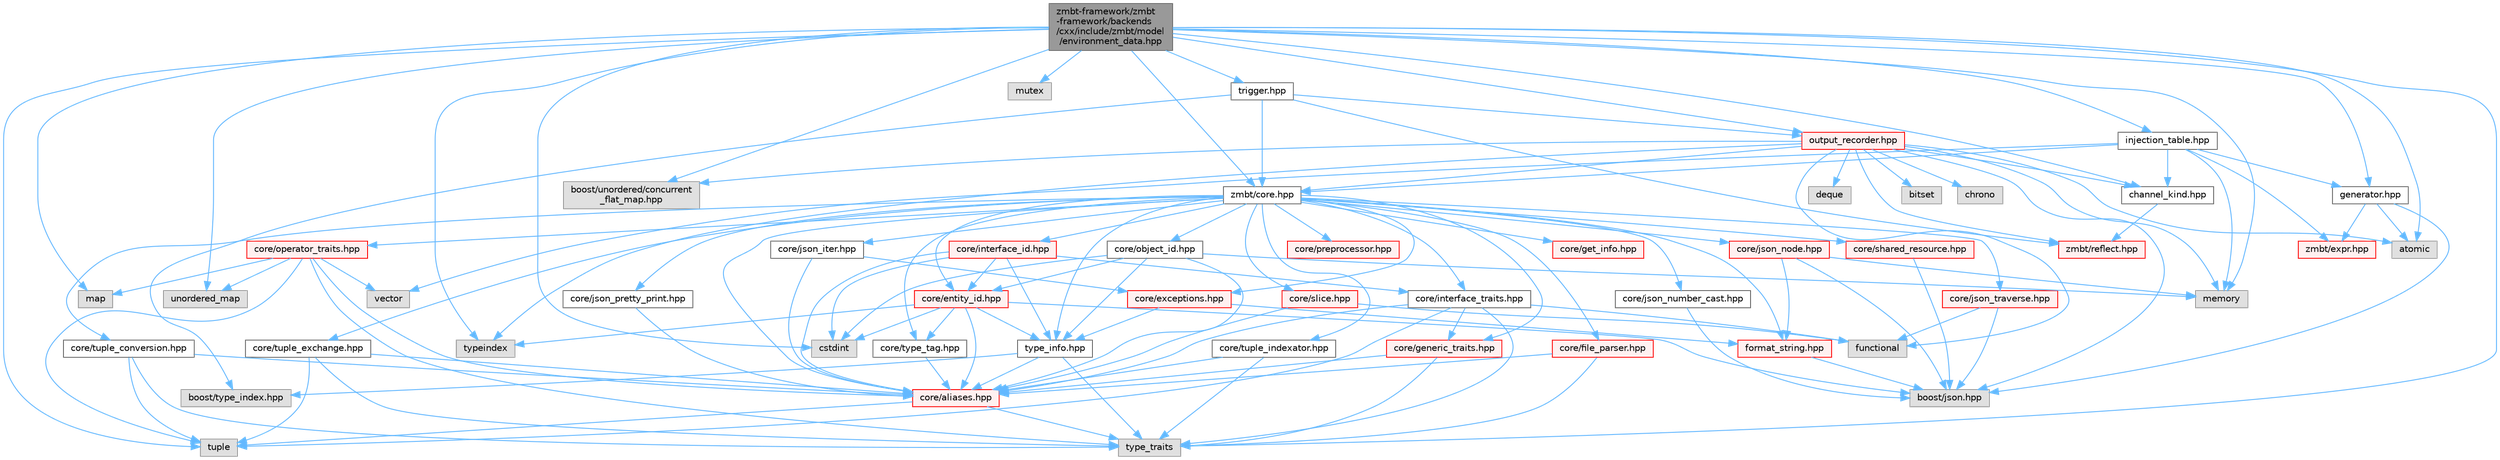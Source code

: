 digraph "zmbt-framework/zmbt-framework/backends/cxx/include/zmbt/model/environment_data.hpp"
{
 // LATEX_PDF_SIZE
  bgcolor="transparent";
  edge [fontname=Helvetica,fontsize=10,labelfontname=Helvetica,labelfontsize=10];
  node [fontname=Helvetica,fontsize=10,shape=box,height=0.2,width=0.4];
  Node1 [id="Node000001",label="zmbt-framework/zmbt\l-framework/backends\l/cxx/include/zmbt/model\l/environment_data.hpp",height=0.2,width=0.4,color="gray40", fillcolor="grey60", style="filled", fontcolor="black",tooltip=" "];
  Node1 -> Node2 [id="edge1_Node000001_Node000002",color="steelblue1",style="solid",tooltip=" "];
  Node2 [id="Node000002",label="atomic",height=0.2,width=0.4,color="grey60", fillcolor="#E0E0E0", style="filled",tooltip=" "];
  Node1 -> Node3 [id="edge2_Node000001_Node000003",color="steelblue1",style="solid",tooltip=" "];
  Node3 [id="Node000003",label="cstdint",height=0.2,width=0.4,color="grey60", fillcolor="#E0E0E0", style="filled",tooltip=" "];
  Node1 -> Node4 [id="edge3_Node000001_Node000004",color="steelblue1",style="solid",tooltip=" "];
  Node4 [id="Node000004",label="map",height=0.2,width=0.4,color="grey60", fillcolor="#E0E0E0", style="filled",tooltip=" "];
  Node1 -> Node5 [id="edge4_Node000001_Node000005",color="steelblue1",style="solid",tooltip=" "];
  Node5 [id="Node000005",label="unordered_map",height=0.2,width=0.4,color="grey60", fillcolor="#E0E0E0", style="filled",tooltip=" "];
  Node1 -> Node6 [id="edge5_Node000001_Node000006",color="steelblue1",style="solid",tooltip=" "];
  Node6 [id="Node000006",label="memory",height=0.2,width=0.4,color="grey60", fillcolor="#E0E0E0", style="filled",tooltip=" "];
  Node1 -> Node7 [id="edge6_Node000001_Node000007",color="steelblue1",style="solid",tooltip=" "];
  Node7 [id="Node000007",label="tuple",height=0.2,width=0.4,color="grey60", fillcolor="#E0E0E0", style="filled",tooltip=" "];
  Node1 -> Node8 [id="edge7_Node000001_Node000008",color="steelblue1",style="solid",tooltip=" "];
  Node8 [id="Node000008",label="mutex",height=0.2,width=0.4,color="grey60", fillcolor="#E0E0E0", style="filled",tooltip=" "];
  Node1 -> Node9 [id="edge8_Node000001_Node000009",color="steelblue1",style="solid",tooltip=" "];
  Node9 [id="Node000009",label="typeindex",height=0.2,width=0.4,color="grey60", fillcolor="#E0E0E0", style="filled",tooltip=" "];
  Node1 -> Node10 [id="edge9_Node000001_Node000010",color="steelblue1",style="solid",tooltip=" "];
  Node10 [id="Node000010",label="type_traits",height=0.2,width=0.4,color="grey60", fillcolor="#E0E0E0", style="filled",tooltip=" "];
  Node1 -> Node11 [id="edge10_Node000001_Node000011",color="steelblue1",style="solid",tooltip=" "];
  Node11 [id="Node000011",label="boost/unordered/concurrent\l_flat_map.hpp",height=0.2,width=0.4,color="grey60", fillcolor="#E0E0E0", style="filled",tooltip=" "];
  Node1 -> Node12 [id="edge11_Node000001_Node000012",color="steelblue1",style="solid",tooltip=" "];
  Node12 [id="Node000012",label="zmbt/core.hpp",height=0.2,width=0.4,color="grey40", fillcolor="white", style="filled",URL="$core_8hpp.html",tooltip=" "];
  Node12 -> Node13 [id="edge12_Node000012_Node000013",color="steelblue1",style="solid",tooltip=" "];
  Node13 [id="Node000013",label="core/aliases.hpp",height=0.2,width=0.4,color="red", fillcolor="#FFF0F0", style="filled",URL="$aliases_8hpp.html",tooltip=" "];
  Node13 -> Node10 [id="edge13_Node000013_Node000010",color="steelblue1",style="solid",tooltip=" "];
  Node13 -> Node7 [id="edge14_Node000013_Node000007",color="steelblue1",style="solid",tooltip=" "];
  Node12 -> Node16 [id="edge15_Node000012_Node000016",color="steelblue1",style="solid",tooltip=" "];
  Node16 [id="Node000016",label="core/exceptions.hpp",height=0.2,width=0.4,color="red", fillcolor="#FFF0F0", style="filled",URL="$core_2exceptions_8hpp.html",tooltip=" "];
  Node16 -> Node18 [id="edge16_Node000016_Node000018",color="steelblue1",style="solid",tooltip=" "];
  Node18 [id="Node000018",label="format_string.hpp",height=0.2,width=0.4,color="red", fillcolor="#FFF0F0", style="filled",URL="$format__string_8hpp.html",tooltip=" "];
  Node18 -> Node19 [id="edge17_Node000018_Node000019",color="steelblue1",style="solid",tooltip=" "];
  Node19 [id="Node000019",label="boost/json.hpp",height=0.2,width=0.4,color="grey60", fillcolor="#E0E0E0", style="filled",tooltip=" "];
  Node16 -> Node22 [id="edge18_Node000016_Node000022",color="steelblue1",style="solid",tooltip=" "];
  Node22 [id="Node000022",label="type_info.hpp",height=0.2,width=0.4,color="grey40", fillcolor="white", style="filled",URL="$type__info_8hpp.html",tooltip=" "];
  Node22 -> Node10 [id="edge19_Node000022_Node000010",color="steelblue1",style="solid",tooltip=" "];
  Node22 -> Node23 [id="edge20_Node000022_Node000023",color="steelblue1",style="solid",tooltip=" "];
  Node23 [id="Node000023",label="boost/type_index.hpp",height=0.2,width=0.4,color="grey60", fillcolor="#E0E0E0", style="filled",tooltip=" "];
  Node22 -> Node13 [id="edge21_Node000022_Node000013",color="steelblue1",style="solid",tooltip=" "];
  Node12 -> Node24 [id="edge22_Node000012_Node000024",color="steelblue1",style="solid",tooltip=" "];
  Node24 [id="Node000024",label="core/file_parser.hpp",height=0.2,width=0.4,color="red", fillcolor="#FFF0F0", style="filled",URL="$file__parser_8hpp.html",tooltip=" "];
  Node24 -> Node10 [id="edge23_Node000024_Node000010",color="steelblue1",style="solid",tooltip=" "];
  Node24 -> Node13 [id="edge24_Node000024_Node000013",color="steelblue1",style="solid",tooltip=" "];
  Node12 -> Node18 [id="edge25_Node000012_Node000018",color="steelblue1",style="solid",tooltip=" "];
  Node12 -> Node26 [id="edge26_Node000012_Node000026",color="steelblue1",style="solid",tooltip=" "];
  Node26 [id="Node000026",label="core/generic_traits.hpp",height=0.2,width=0.4,color="red", fillcolor="#FFF0F0", style="filled",URL="$generic__traits_8hpp.html",tooltip=" "];
  Node26 -> Node10 [id="edge27_Node000026_Node000010",color="steelblue1",style="solid",tooltip=" "];
  Node26 -> Node13 [id="edge28_Node000026_Node000013",color="steelblue1",style="solid",tooltip=" "];
  Node12 -> Node27 [id="edge29_Node000012_Node000027",color="steelblue1",style="solid",tooltip=" "];
  Node27 [id="Node000027",label="core/get_info.hpp",height=0.2,width=0.4,color="red", fillcolor="#FFF0F0", style="filled",URL="$get__info_8hpp.html",tooltip=" "];
  Node12 -> Node29 [id="edge30_Node000012_Node000029",color="steelblue1",style="solid",tooltip=" "];
  Node29 [id="Node000029",label="core/interface_traits.hpp",height=0.2,width=0.4,color="grey40", fillcolor="white", style="filled",URL="$interface__traits_8hpp.html",tooltip=" "];
  Node29 -> Node30 [id="edge31_Node000029_Node000030",color="steelblue1",style="solid",tooltip=" "];
  Node30 [id="Node000030",label="functional",height=0.2,width=0.4,color="grey60", fillcolor="#E0E0E0", style="filled",tooltip=" "];
  Node29 -> Node7 [id="edge32_Node000029_Node000007",color="steelblue1",style="solid",tooltip=" "];
  Node29 -> Node10 [id="edge33_Node000029_Node000010",color="steelblue1",style="solid",tooltip=" "];
  Node29 -> Node13 [id="edge34_Node000029_Node000013",color="steelblue1",style="solid",tooltip=" "];
  Node29 -> Node26 [id="edge35_Node000029_Node000026",color="steelblue1",style="solid",tooltip=" "];
  Node12 -> Node31 [id="edge36_Node000012_Node000031",color="steelblue1",style="solid",tooltip=" "];
  Node31 [id="Node000031",label="core/json_iter.hpp",height=0.2,width=0.4,color="grey40", fillcolor="white", style="filled",URL="$json__iter_8hpp.html",tooltip=" "];
  Node31 -> Node13 [id="edge37_Node000031_Node000013",color="steelblue1",style="solid",tooltip=" "];
  Node31 -> Node16 [id="edge38_Node000031_Node000016",color="steelblue1",style="solid",tooltip=" "];
  Node12 -> Node32 [id="edge39_Node000012_Node000032",color="steelblue1",style="solid",tooltip=" "];
  Node32 [id="Node000032",label="core/json_node.hpp",height=0.2,width=0.4,color="red", fillcolor="#FFF0F0", style="filled",URL="$json__node_8hpp.html",tooltip=" "];
  Node32 -> Node19 [id="edge40_Node000032_Node000019",color="steelblue1",style="solid",tooltip=" "];
  Node32 -> Node6 [id="edge41_Node000032_Node000006",color="steelblue1",style="solid",tooltip=" "];
  Node32 -> Node18 [id="edge42_Node000032_Node000018",color="steelblue1",style="solid",tooltip=" "];
  Node12 -> Node35 [id="edge43_Node000012_Node000035",color="steelblue1",style="solid",tooltip=" "];
  Node35 [id="Node000035",label="core/json_number_cast.hpp",height=0.2,width=0.4,color="grey40", fillcolor="white", style="filled",URL="$json__number__cast_8hpp.html",tooltip=" "];
  Node35 -> Node19 [id="edge44_Node000035_Node000019",color="steelblue1",style="solid",tooltip=" "];
  Node12 -> Node36 [id="edge45_Node000012_Node000036",color="steelblue1",style="solid",tooltip=" "];
  Node36 [id="Node000036",label="core/json_traverse.hpp",height=0.2,width=0.4,color="red", fillcolor="#FFF0F0", style="filled",URL="$json__traverse_8hpp.html",tooltip=" "];
  Node36 -> Node30 [id="edge46_Node000036_Node000030",color="steelblue1",style="solid",tooltip=" "];
  Node36 -> Node19 [id="edge47_Node000036_Node000019",color="steelblue1",style="solid",tooltip=" "];
  Node12 -> Node37 [id="edge48_Node000012_Node000037",color="steelblue1",style="solid",tooltip=" "];
  Node37 [id="Node000037",label="core/json_pretty_print.hpp",height=0.2,width=0.4,color="grey40", fillcolor="white", style="filled",URL="$json__pretty__print_8hpp.html",tooltip=" "];
  Node37 -> Node13 [id="edge49_Node000037_Node000013",color="steelblue1",style="solid",tooltip=" "];
  Node12 -> Node38 [id="edge50_Node000012_Node000038",color="steelblue1",style="solid",tooltip=" "];
  Node38 [id="Node000038",label="core/slice.hpp",height=0.2,width=0.4,color="red", fillcolor="#FFF0F0", style="filled",URL="$slice_8hpp.html",tooltip=" "];
  Node38 -> Node30 [id="edge51_Node000038_Node000030",color="steelblue1",style="solid",tooltip=" "];
  Node38 -> Node13 [id="edge52_Node000038_Node000013",color="steelblue1",style="solid",tooltip=" "];
  Node12 -> Node39 [id="edge53_Node000012_Node000039",color="steelblue1",style="solid",tooltip=" "];
  Node39 [id="Node000039",label="core/preprocessor.hpp",height=0.2,width=0.4,color="red", fillcolor="#FFF0F0", style="filled",URL="$preprocessor_8hpp.html",tooltip="type traits to check serialization compatibility"];
  Node12 -> Node41 [id="edge54_Node000012_Node000041",color="steelblue1",style="solid",tooltip=" "];
  Node41 [id="Node000041",label="core/operator_traits.hpp",height=0.2,width=0.4,color="red", fillcolor="#FFF0F0", style="filled",URL="$operator__traits_8hpp.html",tooltip=" "];
  Node41 -> Node4 [id="edge55_Node000041_Node000004",color="steelblue1",style="solid",tooltip=" "];
  Node41 -> Node10 [id="edge56_Node000041_Node000010",color="steelblue1",style="solid",tooltip=" "];
  Node41 -> Node7 [id="edge57_Node000041_Node000007",color="steelblue1",style="solid",tooltip=" "];
  Node41 -> Node5 [id="edge58_Node000041_Node000005",color="steelblue1",style="solid",tooltip=" "];
  Node41 -> Node44 [id="edge59_Node000041_Node000044",color="steelblue1",style="solid",tooltip=" "];
  Node44 [id="Node000044",label="vector",height=0.2,width=0.4,color="grey60", fillcolor="#E0E0E0", style="filled",tooltip=" "];
  Node41 -> Node13 [id="edge60_Node000041_Node000013",color="steelblue1",style="solid",tooltip=" "];
  Node12 -> Node46 [id="edge61_Node000012_Node000046",color="steelblue1",style="solid",tooltip=" "];
  Node46 [id="Node000046",label="core/shared_resource.hpp",height=0.2,width=0.4,color="red", fillcolor="#FFF0F0", style="filled",URL="$shared__resource_8hpp.html",tooltip=" "];
  Node46 -> Node19 [id="edge62_Node000046_Node000019",color="steelblue1",style="solid",tooltip=" "];
  Node12 -> Node47 [id="edge63_Node000012_Node000047",color="steelblue1",style="solid",tooltip=" "];
  Node47 [id="Node000047",label="core/tuple_conversion.hpp",height=0.2,width=0.4,color="grey40", fillcolor="white", style="filled",URL="$tuple__conversion_8hpp.html",tooltip=" "];
  Node47 -> Node7 [id="edge64_Node000047_Node000007",color="steelblue1",style="solid",tooltip=" "];
  Node47 -> Node10 [id="edge65_Node000047_Node000010",color="steelblue1",style="solid",tooltip=" "];
  Node47 -> Node13 [id="edge66_Node000047_Node000013",color="steelblue1",style="solid",tooltip=" "];
  Node12 -> Node48 [id="edge67_Node000012_Node000048",color="steelblue1",style="solid",tooltip=" "];
  Node48 [id="Node000048",label="core/tuple_exchange.hpp",height=0.2,width=0.4,color="grey40", fillcolor="white", style="filled",URL="$tuple__exchange_8hpp.html",tooltip=" "];
  Node48 -> Node7 [id="edge68_Node000048_Node000007",color="steelblue1",style="solid",tooltip=" "];
  Node48 -> Node10 [id="edge69_Node000048_Node000010",color="steelblue1",style="solid",tooltip=" "];
  Node48 -> Node13 [id="edge70_Node000048_Node000013",color="steelblue1",style="solid",tooltip=" "];
  Node12 -> Node49 [id="edge71_Node000012_Node000049",color="steelblue1",style="solid",tooltip=" "];
  Node49 [id="Node000049",label="core/tuple_indexator.hpp",height=0.2,width=0.4,color="grey40", fillcolor="white", style="filled",URL="$tuple__indexator_8hpp.html",tooltip=" "];
  Node49 -> Node10 [id="edge72_Node000049_Node000010",color="steelblue1",style="solid",tooltip=" "];
  Node49 -> Node13 [id="edge73_Node000049_Node000013",color="steelblue1",style="solid",tooltip=" "];
  Node12 -> Node22 [id="edge74_Node000012_Node000022",color="steelblue1",style="solid",tooltip=" "];
  Node12 -> Node50 [id="edge75_Node000012_Node000050",color="steelblue1",style="solid",tooltip=" "];
  Node50 [id="Node000050",label="core/type_tag.hpp",height=0.2,width=0.4,color="grey40", fillcolor="white", style="filled",URL="$type__tag_8hpp.html",tooltip=" "];
  Node50 -> Node13 [id="edge76_Node000050_Node000013",color="steelblue1",style="solid",tooltip=" "];
  Node12 -> Node51 [id="edge77_Node000012_Node000051",color="steelblue1",style="solid",tooltip=" "];
  Node51 [id="Node000051",label="core/entity_id.hpp",height=0.2,width=0.4,color="red", fillcolor="#FFF0F0", style="filled",URL="$entity__id_8hpp.html",tooltip=" "];
  Node51 -> Node3 [id="edge78_Node000051_Node000003",color="steelblue1",style="solid",tooltip=" "];
  Node51 -> Node9 [id="edge79_Node000051_Node000009",color="steelblue1",style="solid",tooltip=" "];
  Node51 -> Node19 [id="edge80_Node000051_Node000019",color="steelblue1",style="solid",tooltip=" "];
  Node51 -> Node13 [id="edge81_Node000051_Node000013",color="steelblue1",style="solid",tooltip=" "];
  Node51 -> Node50 [id="edge82_Node000051_Node000050",color="steelblue1",style="solid",tooltip=" "];
  Node51 -> Node22 [id="edge83_Node000051_Node000022",color="steelblue1",style="solid",tooltip=" "];
  Node12 -> Node52 [id="edge84_Node000012_Node000052",color="steelblue1",style="solid",tooltip=" "];
  Node52 [id="Node000052",label="core/interface_id.hpp",height=0.2,width=0.4,color="red", fillcolor="#FFF0F0", style="filled",URL="$interface__id_8hpp.html",tooltip=" "];
  Node52 -> Node3 [id="edge85_Node000052_Node000003",color="steelblue1",style="solid",tooltip=" "];
  Node52 -> Node13 [id="edge86_Node000052_Node000013",color="steelblue1",style="solid",tooltip=" "];
  Node52 -> Node51 [id="edge87_Node000052_Node000051",color="steelblue1",style="solid",tooltip=" "];
  Node52 -> Node29 [id="edge88_Node000052_Node000029",color="steelblue1",style="solid",tooltip=" "];
  Node52 -> Node22 [id="edge89_Node000052_Node000022",color="steelblue1",style="solid",tooltip=" "];
  Node12 -> Node56 [id="edge90_Node000012_Node000056",color="steelblue1",style="solid",tooltip=" "];
  Node56 [id="Node000056",label="core/object_id.hpp",height=0.2,width=0.4,color="grey40", fillcolor="white", style="filled",URL="$object__id_8hpp.html",tooltip=" "];
  Node56 -> Node3 [id="edge91_Node000056_Node000003",color="steelblue1",style="solid",tooltip=" "];
  Node56 -> Node6 [id="edge92_Node000056_Node000006",color="steelblue1",style="solid",tooltip=" "];
  Node56 -> Node13 [id="edge93_Node000056_Node000013",color="steelblue1",style="solid",tooltip=" "];
  Node56 -> Node51 [id="edge94_Node000056_Node000051",color="steelblue1",style="solid",tooltip=" "];
  Node56 -> Node22 [id="edge95_Node000056_Node000022",color="steelblue1",style="solid",tooltip=" "];
  Node1 -> Node57 [id="edge96_Node000001_Node000057",color="steelblue1",style="solid",tooltip=" "];
  Node57 [id="Node000057",label="trigger.hpp",height=0.2,width=0.4,color="grey40", fillcolor="white", style="filled",URL="$trigger_8hpp.html",tooltip=" "];
  Node57 -> Node23 [id="edge97_Node000057_Node000023",color="steelblue1",style="solid",tooltip=" "];
  Node57 -> Node12 [id="edge98_Node000057_Node000012",color="steelblue1",style="solid",tooltip=" "];
  Node57 -> Node58 [id="edge99_Node000057_Node000058",color="steelblue1",style="solid",tooltip=" "];
  Node58 [id="Node000058",label="zmbt/reflect.hpp",height=0.2,width=0.4,color="red", fillcolor="#FFF0F0", style="filled",URL="$reflect_8hpp.html",tooltip=" "];
  Node57 -> Node67 [id="edge100_Node000057_Node000067",color="steelblue1",style="solid",tooltip=" "];
  Node67 [id="Node000067",label="output_recorder.hpp",height=0.2,width=0.4,color="red", fillcolor="#FFF0F0", style="filled",URL="$output__recorder_8hpp.html",tooltip=" "];
  Node67 -> Node2 [id="edge101_Node000067_Node000002",color="steelblue1",style="solid",tooltip=" "];
  Node67 -> Node68 [id="edge102_Node000067_Node000068",color="steelblue1",style="solid",tooltip=" "];
  Node68 [id="Node000068",label="bitset",height=0.2,width=0.4,color="grey60", fillcolor="#E0E0E0", style="filled",tooltip=" "];
  Node67 -> Node69 [id="edge103_Node000067_Node000069",color="steelblue1",style="solid",tooltip=" "];
  Node69 [id="Node000069",label="chrono",height=0.2,width=0.4,color="grey60", fillcolor="#E0E0E0", style="filled",tooltip=" "];
  Node67 -> Node70 [id="edge104_Node000067_Node000070",color="steelblue1",style="solid",tooltip=" "];
  Node70 [id="Node000070",label="deque",height=0.2,width=0.4,color="grey60", fillcolor="#E0E0E0", style="filled",tooltip=" "];
  Node67 -> Node30 [id="edge105_Node000067_Node000030",color="steelblue1",style="solid",tooltip=" "];
  Node67 -> Node6 [id="edge106_Node000067_Node000006",color="steelblue1",style="solid",tooltip=" "];
  Node67 -> Node9 [id="edge107_Node000067_Node000009",color="steelblue1",style="solid",tooltip=" "];
  Node67 -> Node19 [id="edge108_Node000067_Node000019",color="steelblue1",style="solid",tooltip=" "];
  Node67 -> Node11 [id="edge109_Node000067_Node000011",color="steelblue1",style="solid",tooltip=" "];
  Node67 -> Node12 [id="edge110_Node000067_Node000012",color="steelblue1",style="solid",tooltip=" "];
  Node67 -> Node58 [id="edge111_Node000067_Node000058",color="steelblue1",style="solid",tooltip=" "];
  Node67 -> Node74 [id="edge112_Node000067_Node000074",color="steelblue1",style="solid",tooltip=" "];
  Node74 [id="Node000074",label="channel_kind.hpp",height=0.2,width=0.4,color="grey40", fillcolor="white", style="filled",URL="$channel__kind_8hpp.html",tooltip=" "];
  Node74 -> Node58 [id="edge113_Node000074_Node000058",color="steelblue1",style="solid",tooltip=" "];
  Node1 -> Node81 [id="edge114_Node000001_Node000081",color="steelblue1",style="solid",tooltip=" "];
  Node81 [id="Node000081",label="generator.hpp",height=0.2,width=0.4,color="grey40", fillcolor="white", style="filled",URL="$generator_8hpp.html",tooltip=" "];
  Node81 -> Node2 [id="edge115_Node000081_Node000002",color="steelblue1",style="solid",tooltip=" "];
  Node81 -> Node19 [id="edge116_Node000081_Node000019",color="steelblue1",style="solid",tooltip=" "];
  Node81 -> Node82 [id="edge117_Node000081_Node000082",color="steelblue1",style="solid",tooltip=" "];
  Node82 [id="Node000082",label="zmbt/expr.hpp",height=0.2,width=0.4,color="red", fillcolor="#FFF0F0", style="filled",URL="$expr_8hpp.html",tooltip=" "];
  Node1 -> Node74 [id="edge118_Node000001_Node000074",color="steelblue1",style="solid",tooltip=" "];
  Node1 -> Node105 [id="edge119_Node000001_Node000105",color="steelblue1",style="solid",tooltip=" "];
  Node105 [id="Node000105",label="injection_table.hpp",height=0.2,width=0.4,color="grey40", fillcolor="white", style="filled",URL="$injection__table_8hpp.html",tooltip=" "];
  Node105 -> Node6 [id="edge120_Node000105_Node000006",color="steelblue1",style="solid",tooltip=" "];
  Node105 -> Node44 [id="edge121_Node000105_Node000044",color="steelblue1",style="solid",tooltip=" "];
  Node105 -> Node12 [id="edge122_Node000105_Node000012",color="steelblue1",style="solid",tooltip=" "];
  Node105 -> Node82 [id="edge123_Node000105_Node000082",color="steelblue1",style="solid",tooltip=" "];
  Node105 -> Node81 [id="edge124_Node000105_Node000081",color="steelblue1",style="solid",tooltip=" "];
  Node105 -> Node74 [id="edge125_Node000105_Node000074",color="steelblue1",style="solid",tooltip=" "];
  Node1 -> Node67 [id="edge126_Node000001_Node000067",color="steelblue1",style="solid",tooltip=" "];
}
